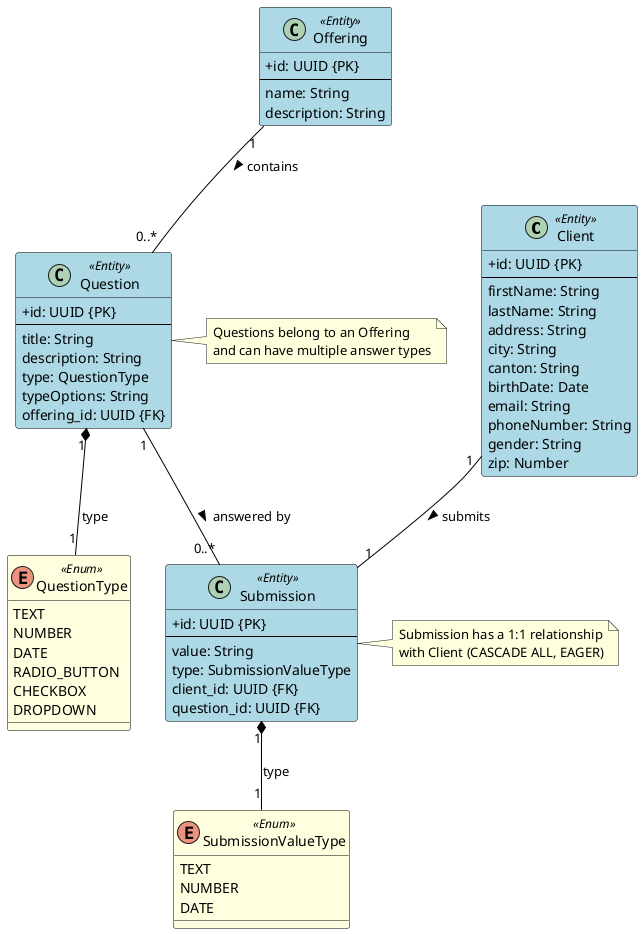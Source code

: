 @startuml data-model

!define ENTITY class
!define ENUM enum

skinparam classAttributeIconSize 0
skinparam class {
    BackgroundColor<<Entity>> LightBlue
    BackgroundColor<<Enum>> LightYellow
    BorderColor Black
    ArrowColor Black
}

' Entities
ENTITY Client <<Entity>> {
    + id: UUID {PK}
    --
    firstName: String
    lastName: String
    address: String
    city: String
    canton: String
    birthDate: Date
    email: String
    phoneNumber: String
    gender: String
    zip: Number
}

ENTITY Offering <<Entity>> {
    + id: UUID {PK}
    --
    name: String
    description: String
}

ENTITY Question <<Entity>> {
    + id: UUID {PK}
    --
    title: String
    description: String
    type: QuestionType
    typeOptions: String
    offering_id: UUID {FK}
}

ENTITY Submission <<Entity>> {
    + id: UUID {PK}
    --
    value: String
    type: SubmissionValueType
    client_id: UUID {FK}
    question_id: UUID {FK}
}

' Enums
ENUM QuestionType <<Enum>> {
    TEXT
    NUMBER
    DATE
    RADIO_BUTTON
    CHECKBOX
    DROPDOWN
}

ENUM SubmissionValueType <<Enum>> {
    TEXT
    NUMBER
    DATE
}

' Relationships
Offering "1" -- "0..*" Question : contains >
Question "1" -- "0..*" Submission : answered by >
Client "1" -- "1" Submission : submits >

' Enum usage relationships
Question "1" *-- "1" QuestionType : type
Submission "1" *-- "1" SubmissionValueType : type

' Layout hints
Offering -[hidden]down- Client
Question -[hidden]down- Submission

note right of Submission
  Submission has a 1:1 relationship
  with Client (CASCADE ALL, EAGER)
end note

note right of Question
  Questions belong to an Offering
  and can have multiple answer types
end note

@enduml
